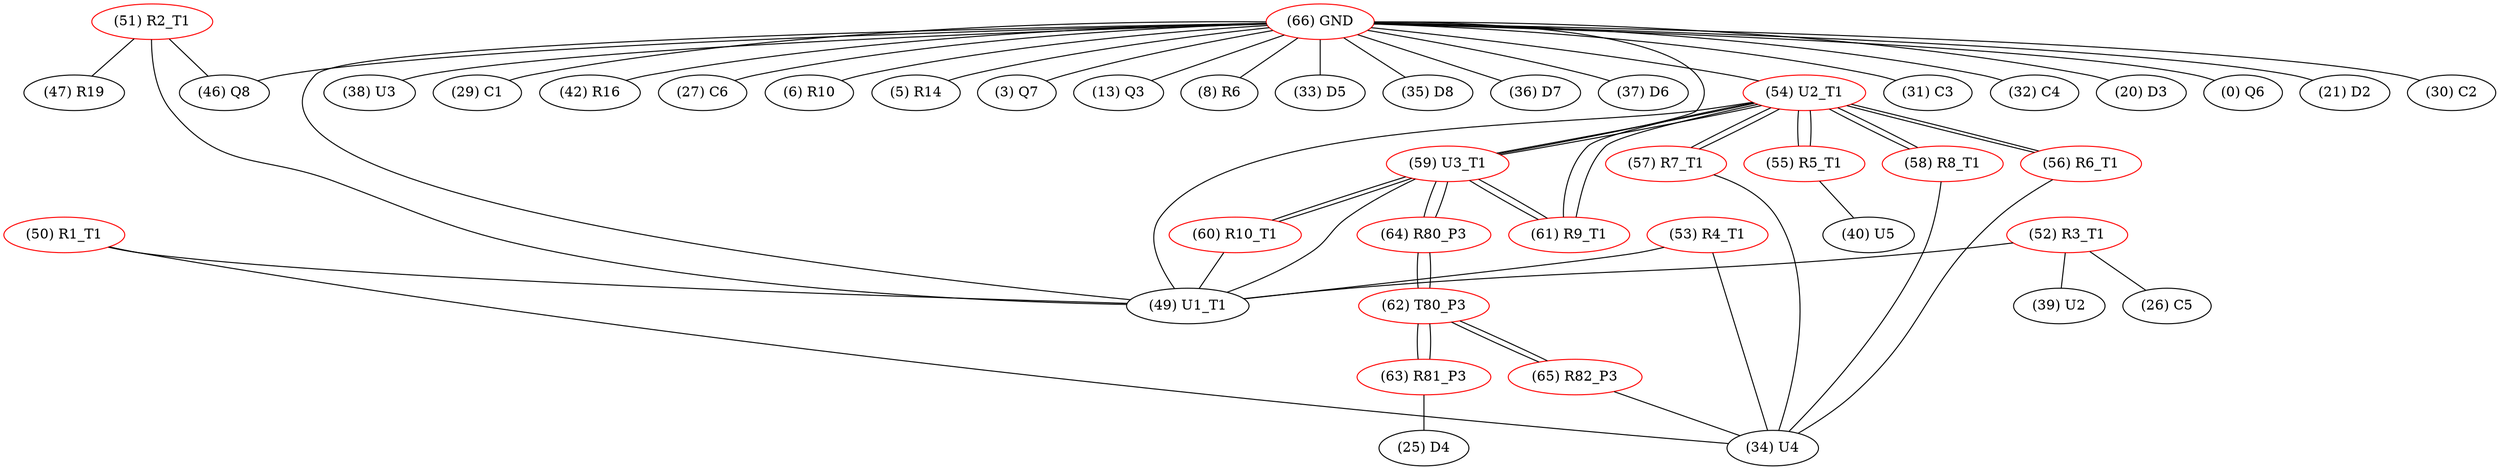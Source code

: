 graph {
	50 [label="(50) R1_T1" color=red]
	34 [label="(34) U4"]
	49 [label="(49) U1_T1"]
	51 [label="(51) R2_T1" color=red]
	46 [label="(46) Q8"]
	47 [label="(47) R19"]
	49 [label="(49) U1_T1"]
	52 [label="(52) R3_T1" color=red]
	26 [label="(26) C5"]
	39 [label="(39) U2"]
	49 [label="(49) U1_T1"]
	53 [label="(53) R4_T1" color=red]
	34 [label="(34) U4"]
	49 [label="(49) U1_T1"]
	54 [label="(54) U2_T1" color=red]
	57 [label="(57) R7_T1"]
	58 [label="(58) R8_T1"]
	55 [label="(55) R5_T1"]
	56 [label="(56) R6_T1"]
	59 [label="(59) U3_T1"]
	49 [label="(49) U1_T1"]
	61 [label="(61) R9_T1"]
	55 [label="(55) R5_T1" color=red]
	40 [label="(40) U5"]
	54 [label="(54) U2_T1"]
	56 [label="(56) R6_T1" color=red]
	34 [label="(34) U4"]
	54 [label="(54) U2_T1"]
	57 [label="(57) R7_T1" color=red]
	34 [label="(34) U4"]
	54 [label="(54) U2_T1"]
	58 [label="(58) R8_T1" color=red]
	34 [label="(34) U4"]
	54 [label="(54) U2_T1"]
	59 [label="(59) U3_T1" color=red]
	54 [label="(54) U2_T1"]
	49 [label="(49) U1_T1"]
	61 [label="(61) R9_T1"]
	60 [label="(60) R10_T1"]
	64 [label="(64) R80_P3"]
	60 [label="(60) R10_T1" color=red]
	59 [label="(59) U3_T1"]
	49 [label="(49) U1_T1"]
	61 [label="(61) R9_T1" color=red]
	54 [label="(54) U2_T1"]
	59 [label="(59) U3_T1"]
	62 [label="(62) T80_P3" color=red]
	63 [label="(63) R81_P3"]
	65 [label="(65) R82_P3"]
	64 [label="(64) R80_P3"]
	63 [label="(63) R81_P3" color=red]
	25 [label="(25) D4"]
	62 [label="(62) T80_P3"]
	64 [label="(64) R80_P3" color=red]
	59 [label="(59) U3_T1"]
	62 [label="(62) T80_P3"]
	65 [label="(65) R82_P3" color=red]
	34 [label="(34) U4"]
	62 [label="(62) T80_P3"]
	66 [label="(66) GND" color=red]
	31 [label="(31) C3"]
	32 [label="(32) C4"]
	20 [label="(20) D3"]
	0 [label="(0) Q6"]
	21 [label="(21) D2"]
	30 [label="(30) C2"]
	38 [label="(38) U3"]
	29 [label="(29) C1"]
	42 [label="(42) R16"]
	27 [label="(27) C6"]
	6 [label="(6) R10"]
	5 [label="(5) R14"]
	3 [label="(3) Q7"]
	13 [label="(13) Q3"]
	8 [label="(8) R6"]
	33 [label="(33) D5"]
	35 [label="(35) D8"]
	46 [label="(46) Q8"]
	36 [label="(36) D7"]
	37 [label="(37) D6"]
	54 [label="(54) U2_T1"]
	59 [label="(59) U3_T1"]
	49 [label="(49) U1_T1"]
	50 -- 34
	50 -- 49
	51 -- 46
	51 -- 47
	51 -- 49
	52 -- 26
	52 -- 39
	52 -- 49
	53 -- 34
	53 -- 49
	54 -- 57
	54 -- 58
	54 -- 55
	54 -- 56
	54 -- 59
	54 -- 49
	54 -- 61
	55 -- 40
	55 -- 54
	56 -- 34
	56 -- 54
	57 -- 34
	57 -- 54
	58 -- 34
	58 -- 54
	59 -- 54
	59 -- 49
	59 -- 61
	59 -- 60
	59 -- 64
	60 -- 59
	60 -- 49
	61 -- 54
	61 -- 59
	62 -- 63
	62 -- 65
	62 -- 64
	63 -- 25
	63 -- 62
	64 -- 59
	64 -- 62
	65 -- 34
	65 -- 62
	66 -- 31
	66 -- 32
	66 -- 20
	66 -- 0
	66 -- 21
	66 -- 30
	66 -- 38
	66 -- 29
	66 -- 42
	66 -- 27
	66 -- 6
	66 -- 5
	66 -- 3
	66 -- 13
	66 -- 8
	66 -- 33
	66 -- 35
	66 -- 46
	66 -- 36
	66 -- 37
	66 -- 54
	66 -- 59
	66 -- 49
}